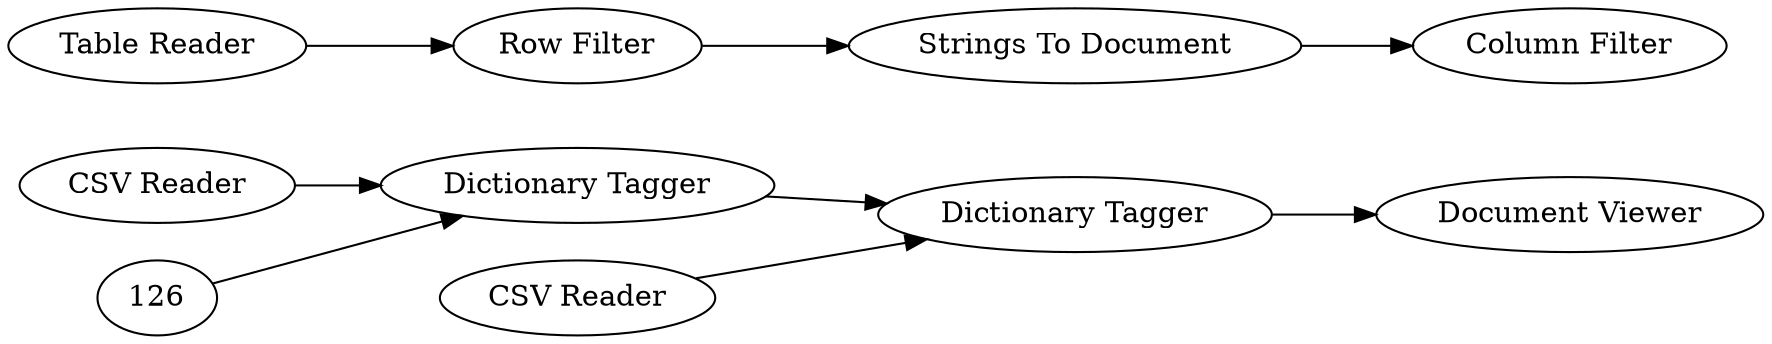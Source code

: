 digraph {
	3 [label="Document Viewer"]
	20 [label="Row Filter"]
	22 [label="Column Filter"]
	33 [label="Strings To Document"]
	35 [label="Table Reader"]
	37 [label="Dictionary Tagger"]
	38 [label="Dictionary Tagger"]
	39 [label="CSV Reader"]
	40 [label="CSV Reader"]
	20 -> 33
	33 -> 22
	35 -> 20
	37 -> 38
	39 -> 37
	40 -> 38
	126 -> 37
	38 -> 3
	rankdir=LR
}
